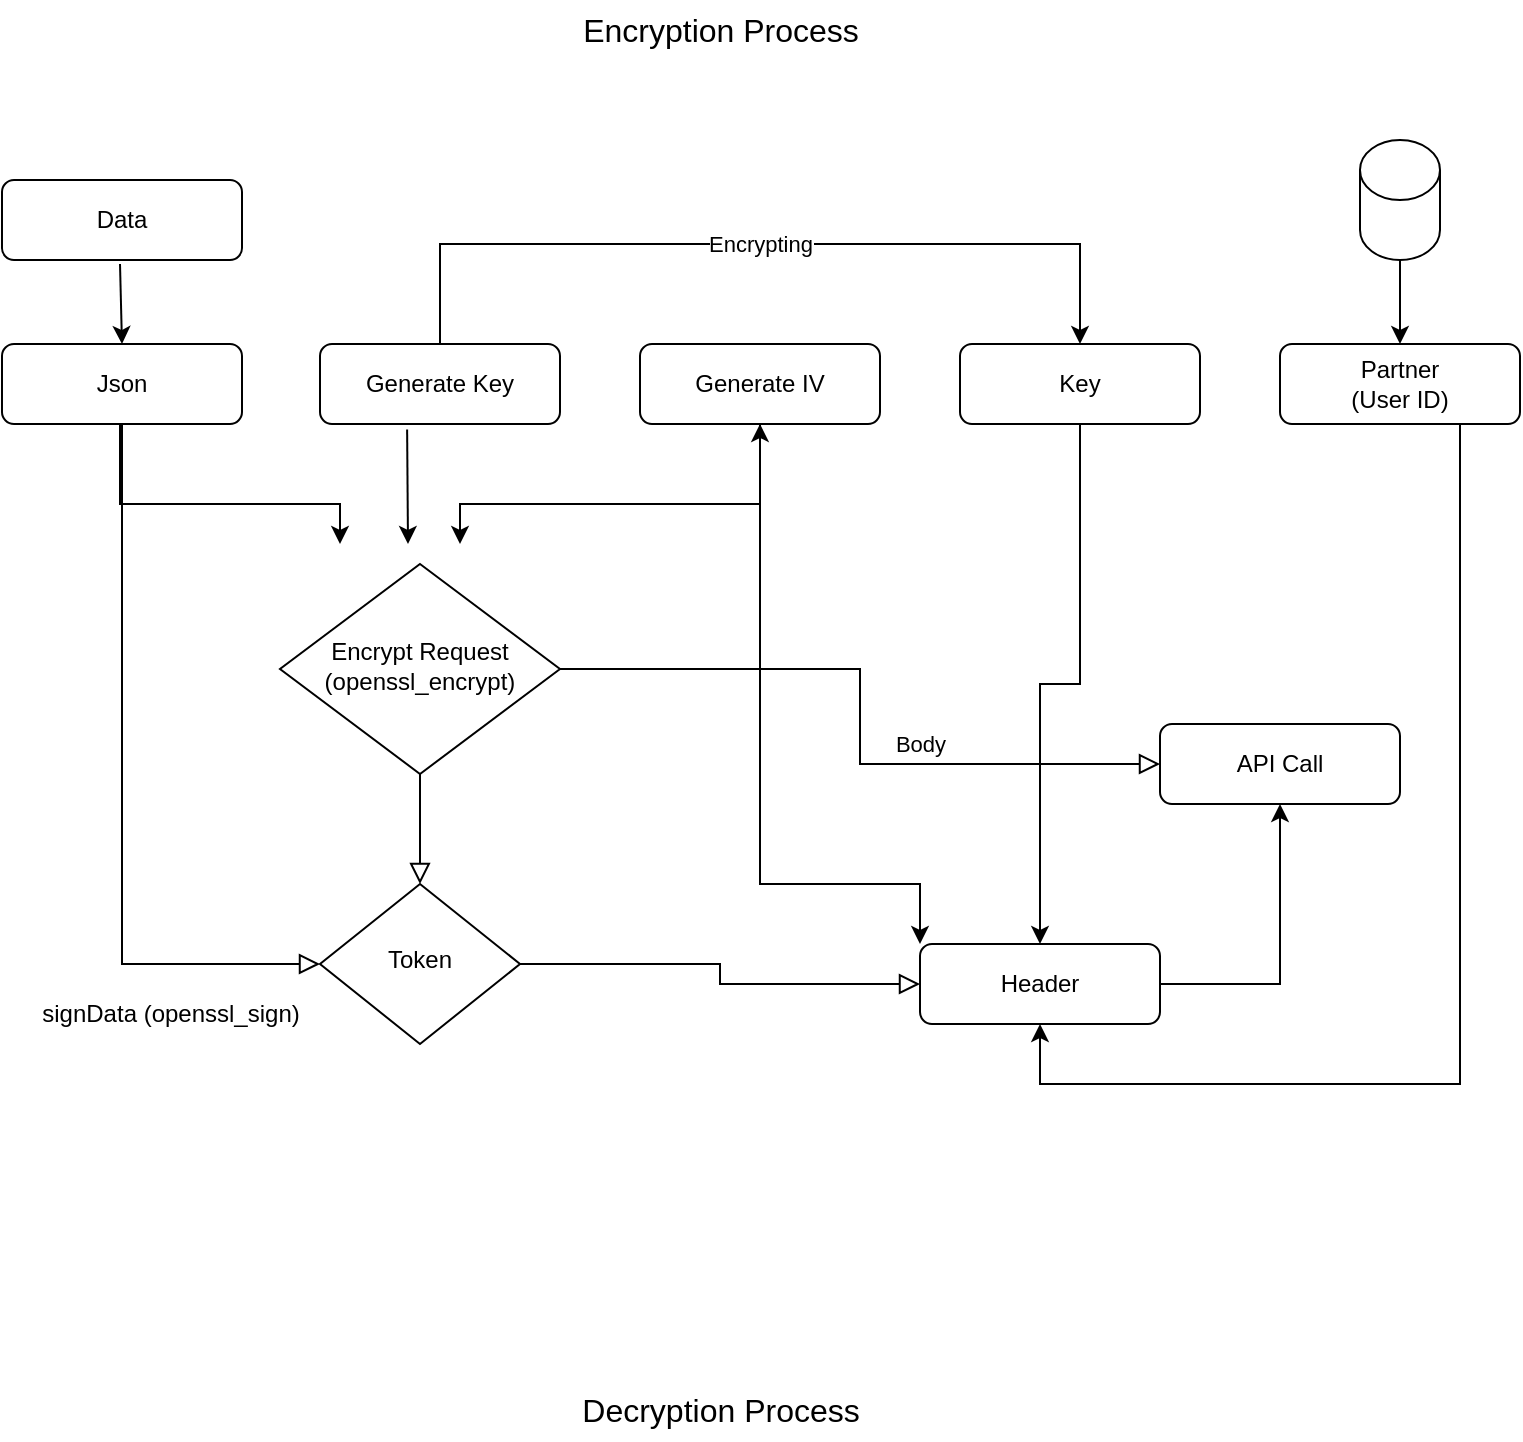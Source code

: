 <mxfile version="24.7.12">
  <diagram id="C5RBs43oDa-KdzZeNtuy" name="Page-1">
    <mxGraphModel dx="778" dy="1344" grid="1" gridSize="10" guides="1" tooltips="1" connect="1" arrows="1" fold="1" page="1" pageScale="1" pageWidth="827" pageHeight="1169" math="0" shadow="0">
      <root>
        <mxCell id="WIyWlLk6GJQsqaUBKTNV-0" />
        <mxCell id="WIyWlLk6GJQsqaUBKTNV-1" parent="WIyWlLk6GJQsqaUBKTNV-0" />
        <mxCell id="WIyWlLk6GJQsqaUBKTNV-3" value="Data" style="rounded=1;whiteSpace=wrap;html=1;fontSize=12;glass=0;strokeWidth=1;shadow=0;" parent="WIyWlLk6GJQsqaUBKTNV-1" vertex="1">
          <mxGeometry x="41" y="130" width="120" height="40" as="geometry" />
        </mxCell>
        <mxCell id="WIyWlLk6GJQsqaUBKTNV-4" value="" style="rounded=0;html=1;jettySize=auto;orthogonalLoop=1;fontSize=11;endArrow=block;endFill=0;endSize=8;strokeWidth=1;shadow=0;labelBackgroundColor=none;edgeStyle=orthogonalEdgeStyle;" parent="WIyWlLk6GJQsqaUBKTNV-1" source="WIyWlLk6GJQsqaUBKTNV-6" target="WIyWlLk6GJQsqaUBKTNV-10" edge="1">
          <mxGeometry y="20" relative="1" as="geometry">
            <mxPoint as="offset" />
          </mxGeometry>
        </mxCell>
        <mxCell id="WIyWlLk6GJQsqaUBKTNV-5" value="Body" style="edgeStyle=orthogonalEdgeStyle;rounded=0;html=1;jettySize=auto;orthogonalLoop=1;fontSize=11;endArrow=block;endFill=0;endSize=8;strokeWidth=1;shadow=0;labelBackgroundColor=none;" parent="WIyWlLk6GJQsqaUBKTNV-1" source="WIyWlLk6GJQsqaUBKTNV-6" target="WIyWlLk6GJQsqaUBKTNV-7" edge="1">
          <mxGeometry x="0.309" y="10" relative="1" as="geometry">
            <mxPoint as="offset" />
          </mxGeometry>
        </mxCell>
        <mxCell id="WIyWlLk6GJQsqaUBKTNV-6" value="Encrypt Request&lt;div&gt;(openssl_encrypt)&lt;/div&gt;" style="rhombus;whiteSpace=wrap;html=1;shadow=0;fontFamily=Helvetica;fontSize=12;align=center;strokeWidth=1;spacing=6;spacingTop=-4;" parent="WIyWlLk6GJQsqaUBKTNV-1" vertex="1">
          <mxGeometry x="180" y="322" width="140" height="105" as="geometry" />
        </mxCell>
        <mxCell id="WIyWlLk6GJQsqaUBKTNV-7" value="API Call" style="rounded=1;whiteSpace=wrap;html=1;fontSize=12;glass=0;strokeWidth=1;shadow=0;" parent="WIyWlLk6GJQsqaUBKTNV-1" vertex="1">
          <mxGeometry x="620" y="402" width="120" height="40" as="geometry" />
        </mxCell>
        <mxCell id="WIyWlLk6GJQsqaUBKTNV-9" value="&lt;div&gt;&lt;br&gt;&lt;/div&gt;" style="edgeStyle=orthogonalEdgeStyle;rounded=0;html=1;jettySize=auto;orthogonalLoop=1;fontSize=11;endArrow=block;endFill=0;endSize=8;strokeWidth=1;shadow=0;labelBackgroundColor=none;" parent="WIyWlLk6GJQsqaUBKTNV-1" source="WIyWlLk6GJQsqaUBKTNV-10" target="WIyWlLk6GJQsqaUBKTNV-12" edge="1">
          <mxGeometry x="0.538" y="20" relative="1" as="geometry">
            <mxPoint as="offset" />
          </mxGeometry>
        </mxCell>
        <mxCell id="WIyWlLk6GJQsqaUBKTNV-10" value="Token" style="rhombus;whiteSpace=wrap;html=1;shadow=0;fontFamily=Helvetica;fontSize=12;align=center;strokeWidth=1;spacing=6;spacingTop=-4;" parent="WIyWlLk6GJQsqaUBKTNV-1" vertex="1">
          <mxGeometry x="200" y="482" width="100" height="80" as="geometry" />
        </mxCell>
        <mxCell id="zZWHTBv-NURd0ecwPHz3-27" value="" style="edgeStyle=orthogonalEdgeStyle;rounded=0;orthogonalLoop=1;jettySize=auto;html=1;entryX=0.5;entryY=1;entryDx=0;entryDy=0;" parent="WIyWlLk6GJQsqaUBKTNV-1" source="WIyWlLk6GJQsqaUBKTNV-12" target="WIyWlLk6GJQsqaUBKTNV-7" edge="1">
          <mxGeometry relative="1" as="geometry">
            <mxPoint x="720" y="532" as="targetPoint" />
            <Array as="points">
              <mxPoint x="680" y="532" />
            </Array>
          </mxGeometry>
        </mxCell>
        <mxCell id="WIyWlLk6GJQsqaUBKTNV-12" value="Header" style="rounded=1;whiteSpace=wrap;html=1;fontSize=12;glass=0;strokeWidth=1;shadow=0;" parent="WIyWlLk6GJQsqaUBKTNV-1" vertex="1">
          <mxGeometry x="500" y="512" width="120" height="40" as="geometry" />
        </mxCell>
        <mxCell id="zZWHTBv-NURd0ecwPHz3-1" value="Json" style="rounded=1;whiteSpace=wrap;html=1;fontSize=12;glass=0;strokeWidth=1;shadow=0;" parent="WIyWlLk6GJQsqaUBKTNV-1" vertex="1">
          <mxGeometry x="41" y="212" width="120" height="40" as="geometry" />
        </mxCell>
        <mxCell id="zZWHTBv-NURd0ecwPHz3-2" value="Generate Key" style="rounded=1;whiteSpace=wrap;html=1;fontSize=12;glass=0;strokeWidth=1;shadow=0;" parent="WIyWlLk6GJQsqaUBKTNV-1" vertex="1">
          <mxGeometry x="200" y="212" width="120" height="40" as="geometry" />
        </mxCell>
        <mxCell id="zZWHTBv-NURd0ecwPHz3-3" value="" style="endArrow=classic;html=1;rounded=0;entryX=0.5;entryY=0;entryDx=0;entryDy=0;" parent="WIyWlLk6GJQsqaUBKTNV-1" target="zZWHTBv-NURd0ecwPHz3-1" edge="1">
          <mxGeometry width="50" height="50" relative="1" as="geometry">
            <mxPoint x="100" y="172" as="sourcePoint" />
            <mxPoint x="360" y="352" as="targetPoint" />
          </mxGeometry>
        </mxCell>
        <mxCell id="zZWHTBv-NURd0ecwPHz3-4" value="" style="endArrow=classic;html=1;rounded=0;exitX=0.363;exitY=1.07;exitDx=0;exitDy=0;exitPerimeter=0;" parent="WIyWlLk6GJQsqaUBKTNV-1" source="zZWHTBv-NURd0ecwPHz3-2" edge="1">
          <mxGeometry width="50" height="50" relative="1" as="geometry">
            <mxPoint x="310" y="402" as="sourcePoint" />
            <mxPoint x="244" y="312" as="targetPoint" />
          </mxGeometry>
        </mxCell>
        <mxCell id="zZWHTBv-NURd0ecwPHz3-5" value="Generate&amp;nbsp;&lt;span style=&quot;background-color: initial;&quot;&gt;IV&lt;/span&gt;" style="rounded=1;whiteSpace=wrap;html=1;fontSize=12;glass=0;strokeWidth=1;shadow=0;" parent="WIyWlLk6GJQsqaUBKTNV-1" vertex="1">
          <mxGeometry x="360" y="212" width="120" height="40" as="geometry" />
        </mxCell>
        <mxCell id="zZWHTBv-NURd0ecwPHz3-6" value="" style="endArrow=classic;startArrow=classic;html=1;rounded=0;entryX=0.5;entryY=1;entryDx=0;entryDy=0;" parent="WIyWlLk6GJQsqaUBKTNV-1" target="zZWHTBv-NURd0ecwPHz3-5" edge="1">
          <mxGeometry width="50" height="50" relative="1" as="geometry">
            <mxPoint x="270" y="312" as="sourcePoint" />
            <mxPoint x="360" y="352" as="targetPoint" />
            <Array as="points">
              <mxPoint x="270" y="292" />
              <mxPoint x="420" y="292" />
            </Array>
          </mxGeometry>
        </mxCell>
        <mxCell id="zZWHTBv-NURd0ecwPHz3-7" value="" style="rounded=0;html=1;jettySize=auto;orthogonalLoop=1;fontSize=11;endArrow=block;endFill=0;endSize=8;strokeWidth=1;shadow=0;labelBackgroundColor=none;edgeStyle=orthogonalEdgeStyle;exitX=0.5;exitY=1;exitDx=0;exitDy=0;entryX=0;entryY=0.5;entryDx=0;entryDy=0;" parent="WIyWlLk6GJQsqaUBKTNV-1" source="zZWHTBv-NURd0ecwPHz3-1" target="WIyWlLk6GJQsqaUBKTNV-10" edge="1">
          <mxGeometry relative="1" as="geometry">
            <mxPoint x="90" y="477" as="sourcePoint" />
            <mxPoint x="228" y="542" as="targetPoint" />
          </mxGeometry>
        </mxCell>
        <mxCell id="zZWHTBv-NURd0ecwPHz3-12" value="" style="endArrow=classic;html=1;rounded=0;exitX=0.5;exitY=1;exitDx=0;exitDy=0;entryX=0;entryY=0;entryDx=0;entryDy=0;" parent="WIyWlLk6GJQsqaUBKTNV-1" source="zZWHTBv-NURd0ecwPHz3-5" target="WIyWlLk6GJQsqaUBKTNV-12" edge="1">
          <mxGeometry relative="1" as="geometry">
            <mxPoint x="260" y="402" as="sourcePoint" />
            <mxPoint x="420" y="402" as="targetPoint" />
            <Array as="points">
              <mxPoint x="420" y="482" />
              <mxPoint x="500" y="482" />
            </Array>
          </mxGeometry>
        </mxCell>
        <mxCell id="zZWHTBv-NURd0ecwPHz3-15" value="" style="endArrow=classic;html=1;rounded=0;" parent="WIyWlLk6GJQsqaUBKTNV-1" edge="1">
          <mxGeometry relative="1" as="geometry">
            <mxPoint x="100" y="252" as="sourcePoint" />
            <mxPoint x="210" y="312" as="targetPoint" />
            <Array as="points">
              <mxPoint x="100" y="292" />
              <mxPoint x="210" y="292" />
            </Array>
          </mxGeometry>
        </mxCell>
        <mxCell id="zZWHTBv-NURd0ecwPHz3-17" value="signData (openssl_sign)" style="text;html=1;align=center;verticalAlign=middle;resizable=0;points=[];autosize=1;strokeColor=none;fillColor=none;" parent="WIyWlLk6GJQsqaUBKTNV-1" vertex="1">
          <mxGeometry x="50" y="532" width="150" height="30" as="geometry" />
        </mxCell>
        <mxCell id="zZWHTBv-NURd0ecwPHz3-23" value="" style="edgeStyle=orthogonalEdgeStyle;rounded=0;orthogonalLoop=1;jettySize=auto;html=1;entryX=0.5;entryY=0;entryDx=0;entryDy=0;" parent="WIyWlLk6GJQsqaUBKTNV-1" source="zZWHTBv-NURd0ecwPHz3-18" target="WIyWlLk6GJQsqaUBKTNV-12" edge="1">
          <mxGeometry relative="1" as="geometry">
            <mxPoint x="580" y="322" as="targetPoint" />
          </mxGeometry>
        </mxCell>
        <mxCell id="zZWHTBv-NURd0ecwPHz3-18" value="Key" style="rounded=1;whiteSpace=wrap;html=1;fontSize=12;glass=0;strokeWidth=1;shadow=0;" parent="WIyWlLk6GJQsqaUBKTNV-1" vertex="1">
          <mxGeometry x="520" y="212" width="120" height="40" as="geometry" />
        </mxCell>
        <mxCell id="zZWHTBv-NURd0ecwPHz3-19" value="" style="endArrow=classic;html=1;rounded=0;entryX=0.5;entryY=0;entryDx=0;entryDy=0;exitX=0.5;exitY=0;exitDx=0;exitDy=0;" parent="WIyWlLk6GJQsqaUBKTNV-1" source="zZWHTBv-NURd0ecwPHz3-2" target="zZWHTBv-NURd0ecwPHz3-18" edge="1">
          <mxGeometry relative="1" as="geometry">
            <mxPoint x="390" y="242" as="sourcePoint" />
            <mxPoint x="490" y="242" as="targetPoint" />
            <Array as="points">
              <mxPoint x="260" y="162" />
              <mxPoint x="580" y="162" />
            </Array>
          </mxGeometry>
        </mxCell>
        <mxCell id="zZWHTBv-NURd0ecwPHz3-20" value="Encrypting" style="edgeLabel;resizable=0;html=1;;align=center;verticalAlign=middle;" parent="zZWHTBv-NURd0ecwPHz3-19" connectable="0" vertex="1">
          <mxGeometry relative="1" as="geometry" />
        </mxCell>
        <mxCell id="zZWHTBv-NURd0ecwPHz3-33" value="" style="edgeStyle=orthogonalEdgeStyle;rounded=0;orthogonalLoop=1;jettySize=auto;html=1;entryX=0.5;entryY=1;entryDx=0;entryDy=0;" parent="WIyWlLk6GJQsqaUBKTNV-1" source="zZWHTBv-NURd0ecwPHz3-28" target="WIyWlLk6GJQsqaUBKTNV-12" edge="1">
          <mxGeometry relative="1" as="geometry">
            <mxPoint x="740" y="322" as="targetPoint" />
            <Array as="points">
              <mxPoint x="770" y="582" />
              <mxPoint x="560" y="582" />
            </Array>
          </mxGeometry>
        </mxCell>
        <mxCell id="zZWHTBv-NURd0ecwPHz3-28" value="Partner&lt;div&gt;(User ID)&lt;/div&gt;" style="rounded=1;whiteSpace=wrap;html=1;fontSize=12;glass=0;strokeWidth=1;shadow=0;" parent="WIyWlLk6GJQsqaUBKTNV-1" vertex="1">
          <mxGeometry x="680" y="212" width="120" height="40" as="geometry" />
        </mxCell>
        <mxCell id="zZWHTBv-NURd0ecwPHz3-30" value="" style="shape=cylinder3;whiteSpace=wrap;html=1;boundedLbl=1;backgroundOutline=1;size=15;" parent="WIyWlLk6GJQsqaUBKTNV-1" vertex="1">
          <mxGeometry x="720" y="110" width="40" height="60" as="geometry" />
        </mxCell>
        <mxCell id="zZWHTBv-NURd0ecwPHz3-31" value="" style="endArrow=classic;html=1;rounded=0;exitX=0.5;exitY=1;exitDx=0;exitDy=0;exitPerimeter=0;entryX=0.5;entryY=0;entryDx=0;entryDy=0;" parent="WIyWlLk6GJQsqaUBKTNV-1" source="zZWHTBv-NURd0ecwPHz3-30" target="zZWHTBv-NURd0ecwPHz3-28" edge="1">
          <mxGeometry width="50" height="50" relative="1" as="geometry">
            <mxPoint x="440" y="252" as="sourcePoint" />
            <mxPoint x="490" y="202" as="targetPoint" />
          </mxGeometry>
        </mxCell>
        <mxCell id="zZWHTBv-NURd0ecwPHz3-35" value="&lt;font style=&quot;font-size: 16px;&quot;&gt;Encryption Process&lt;/font&gt;" style="text;html=1;align=center;verticalAlign=middle;resizable=0;points=[];autosize=1;strokeColor=none;fillColor=none;" parent="WIyWlLk6GJQsqaUBKTNV-1" vertex="1">
          <mxGeometry x="320" y="40" width="160" height="30" as="geometry" />
        </mxCell>
        <mxCell id="zZWHTBv-NURd0ecwPHz3-36" value="&lt;font style=&quot;font-size: 16px;&quot;&gt;Decryption&amp;nbsp;&lt;/font&gt;&lt;span style=&quot;font-size: 16px; background-color: initial;&quot;&gt;Process&lt;/span&gt;" style="text;html=1;align=center;verticalAlign=middle;resizable=0;points=[];autosize=1;strokeColor=none;fillColor=none;" parent="WIyWlLk6GJQsqaUBKTNV-1" vertex="1">
          <mxGeometry x="320" y="730" width="160" height="30" as="geometry" />
        </mxCell>
      </root>
    </mxGraphModel>
  </diagram>
</mxfile>
